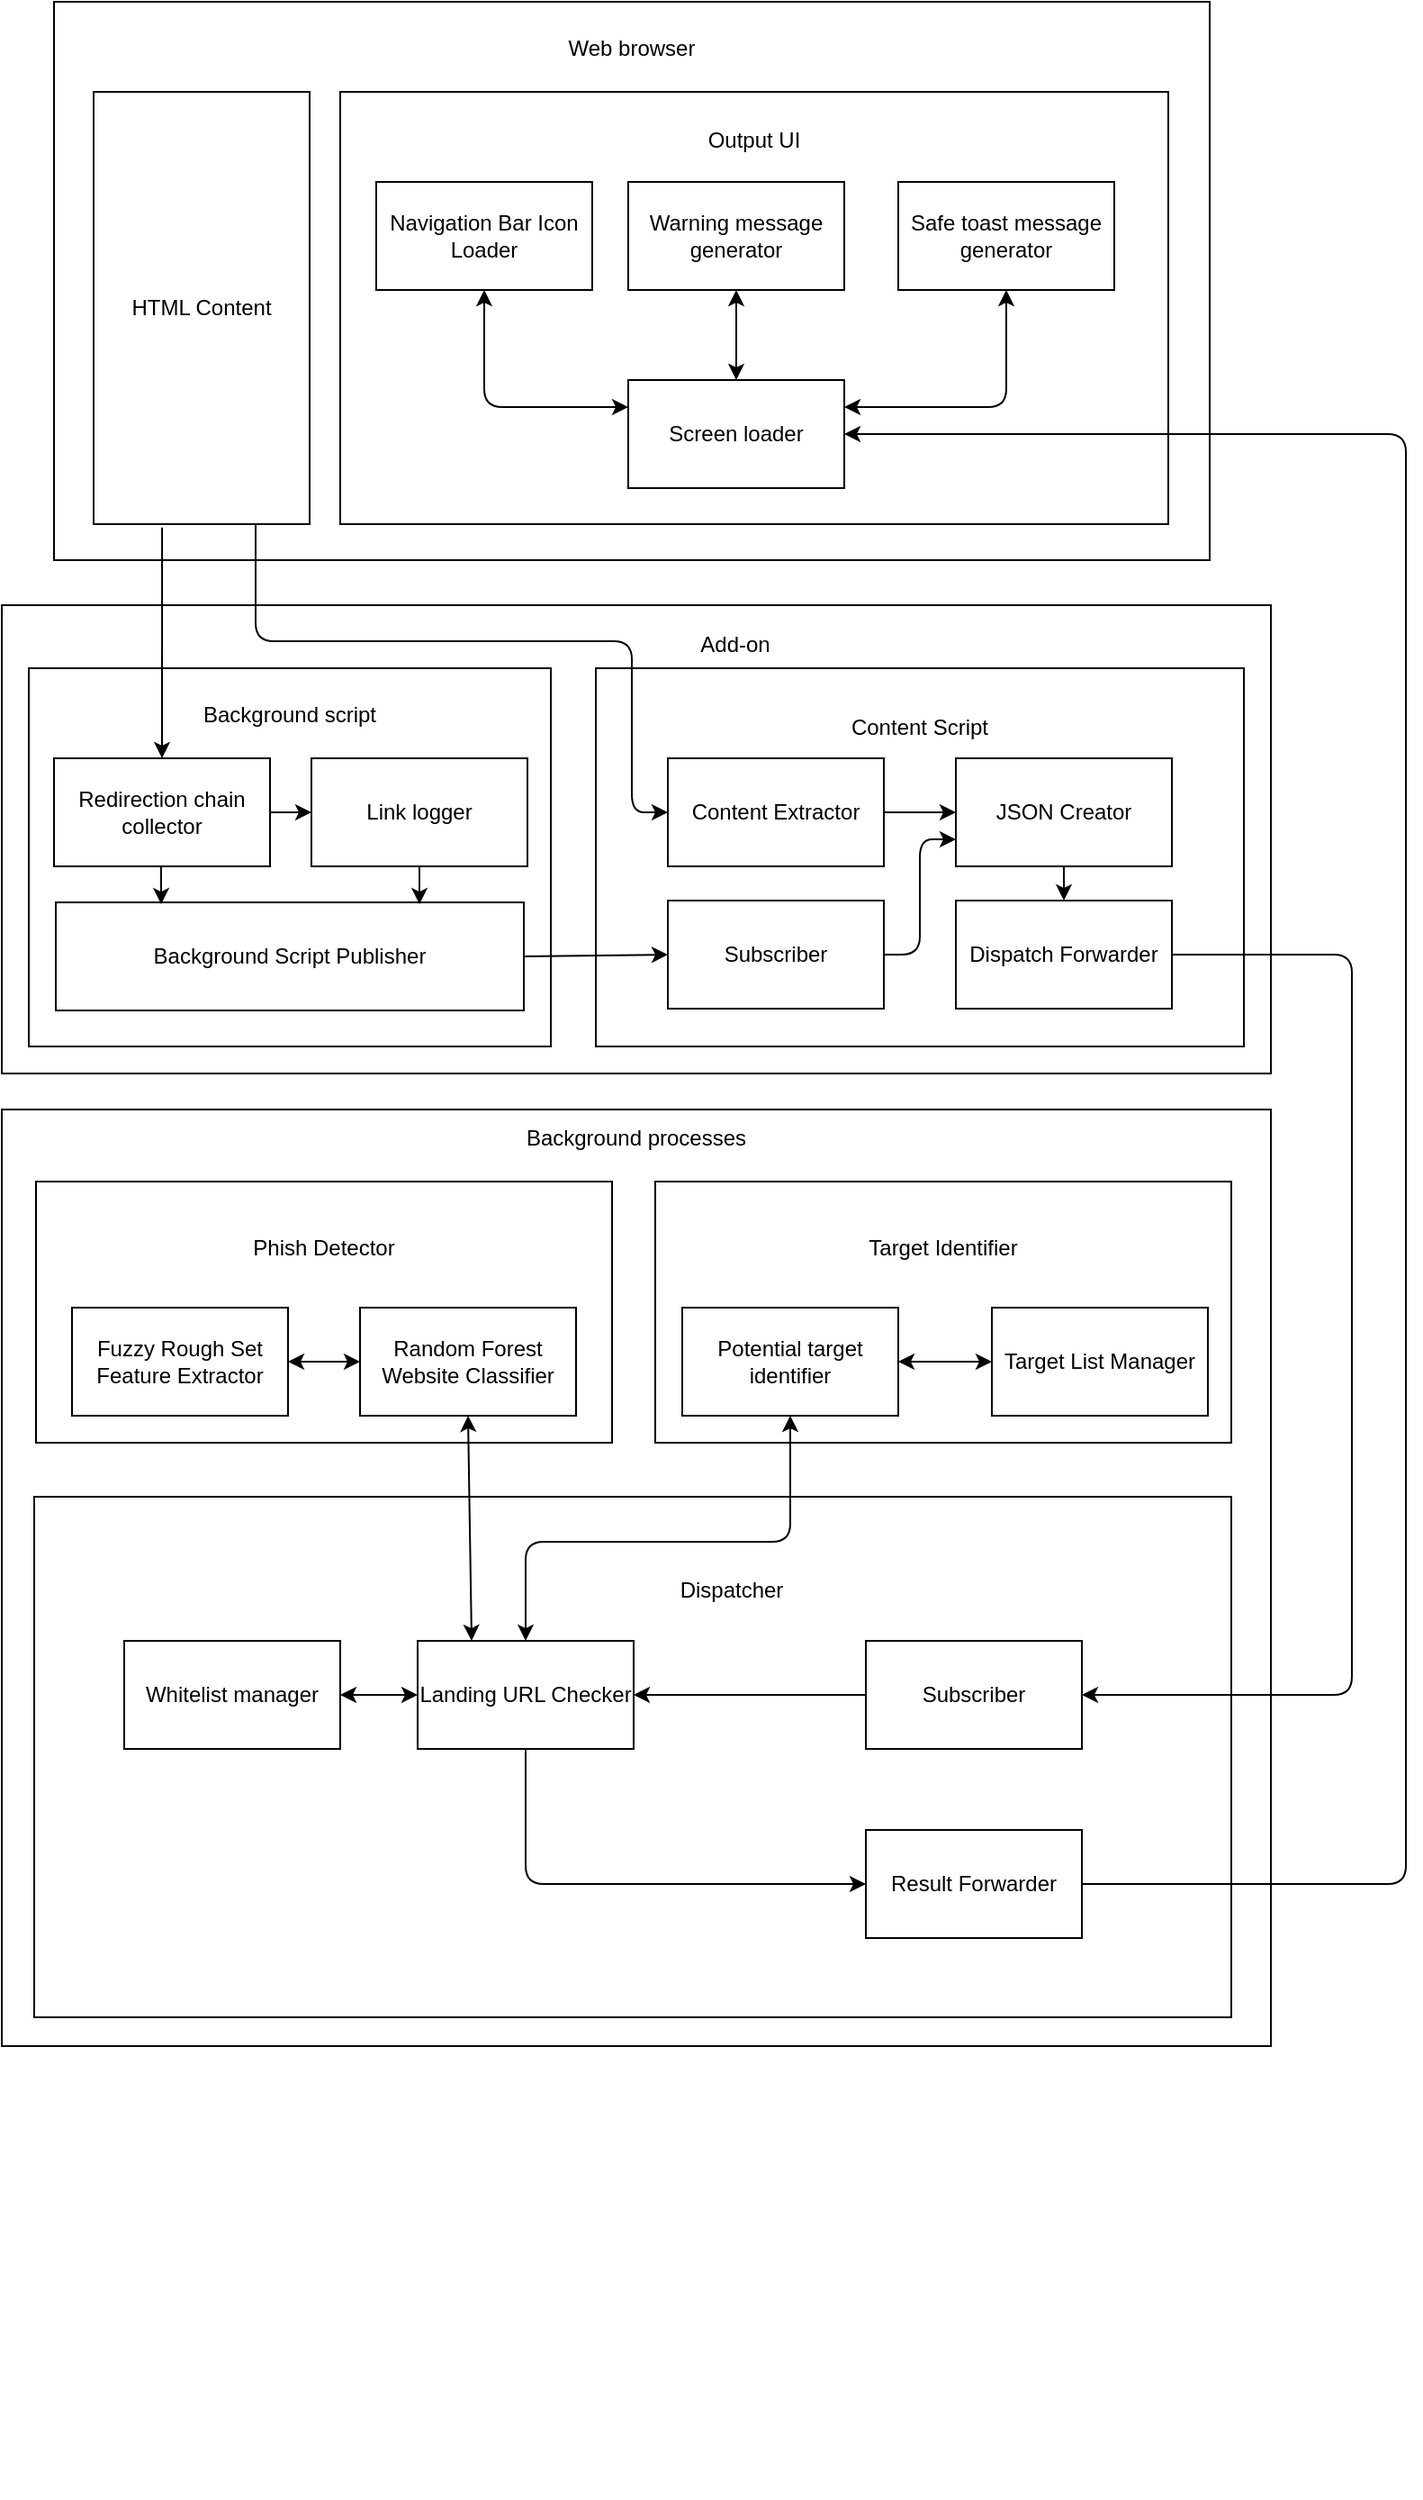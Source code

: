 <mxfile version="12.4.9" type="device"><diagram id="6a731a19-8d31-9384-78a2-239565b7b9f0" name="Page-1"><mxGraphModel dx="742" dy="523" grid="1" gridSize="10" guides="1" tooltips="1" connect="1" arrows="1" fold="1" page="1" pageScale="1" pageWidth="827" pageHeight="1169" background="#ffffff" math="0" shadow="0"><root><mxCell id="0"/><mxCell id="1" parent="0"/><mxCell id="X1zM5c3tIIHFI9Gdwkkb-2259" value="&lt;br&gt;&lt;br&gt;&lt;br&gt;&lt;br&gt;&lt;br&gt;&lt;br&gt;&lt;br&gt;&lt;br&gt;&lt;br&gt;&lt;br&gt;&lt;br&gt;&lt;br&gt;&lt;br&gt;&lt;br&gt;&lt;br&gt;&lt;br&gt;&lt;br&gt;&lt;br&gt;Background processes&lt;br&gt;&lt;br&gt;&lt;br&gt;&lt;br&gt;&lt;br&gt;&lt;br&gt;&lt;br&gt;&lt;br&gt;&lt;br&gt;&lt;br&gt;&lt;br&gt;&lt;br&gt;&lt;br&gt;&lt;br&gt;&lt;br&gt;&lt;br&gt;&lt;br&gt;&lt;br&gt;&lt;br&gt;&lt;br&gt;&lt;br&gt;&lt;br&gt;&lt;br&gt;&lt;br&gt;&lt;br&gt;&lt;br&gt;&lt;br&gt;&lt;br&gt;&lt;br&gt;&lt;br&gt;&lt;br&gt;&lt;br&gt;&lt;br&gt;&lt;br&gt;&lt;br&gt;&lt;br&gt;&lt;br&gt;&lt;br&gt;&lt;br&gt;&lt;br&gt;&lt;br&gt;&lt;br&gt;&lt;br&gt;&lt;br&gt;&lt;br&gt;&lt;br&gt;&lt;br&gt;&lt;br&gt;&lt;br&gt;&lt;br&gt;&lt;br&gt;&lt;br&gt;&lt;br&gt;" style="rounded=0;whiteSpace=wrap;html=1;strokeColor=#000000;fillColor=#ffffff;" parent="1" vertex="1"><mxGeometry x="240" y="1240" width="705" height="520" as="geometry"/></mxCell><mxCell id="jR7XkIpDsruuzWCzc8vN-25" value="Target Identifier&lt;br&gt;&lt;br&gt;&lt;br&gt;&lt;br&gt;&lt;br&gt;&lt;br&gt;" style="rounded=0;whiteSpace=wrap;html=1;strokeColor=#000000;fillColor=#ffffff;" parent="1" vertex="1"><mxGeometry x="603" y="1280" width="320" height="145" as="geometry"/></mxCell><mxCell id="jR7XkIpDsruuzWCzc8vN-21" value="Phish Detector&lt;br&gt;&lt;br&gt;&lt;br&gt;&lt;br&gt;&lt;br&gt;&lt;br&gt;" style="rounded=0;whiteSpace=wrap;html=1;strokeColor=#000000;fillColor=#ffffff;" parent="1" vertex="1"><mxGeometry x="259" y="1280" width="320" height="145" as="geometry"/></mxCell><mxCell id="X1zM5c3tIIHFI9Gdwkkb-2258" value="Web browser&lt;br&gt;&lt;br&gt;&lt;br&gt;&lt;br&gt;&lt;br&gt;&lt;br&gt;&lt;br&gt;&lt;br&gt;&lt;br&gt;&lt;br&gt;&lt;br&gt;&lt;br&gt;&lt;br&gt;&lt;br&gt;&lt;br&gt;&lt;br&gt;&lt;br&gt;&lt;br&gt;&lt;br&gt;" style="rounded=0;whiteSpace=wrap;html=1;" parent="1" vertex="1"><mxGeometry x="269" y="625" width="642" height="310" as="geometry"/></mxCell><mxCell id="jR7XkIpDsruuzWCzc8vN-2" value="Output UI&lt;br&gt;&lt;br&gt;&lt;br&gt;&lt;br&gt;&lt;br&gt;&lt;br&gt;&lt;br&gt;&lt;br&gt;&lt;br&gt;&lt;br&gt;&lt;br&gt;&lt;br&gt;&lt;br&gt;&lt;br&gt;" style="rounded=0;whiteSpace=wrap;html=1;" parent="1" vertex="1"><mxGeometry x="428" y="675" width="460" height="240" as="geometry"/></mxCell><mxCell id="X1zM5c3tIIHFI9Gdwkkb-2260" value="&amp;nbsp; &amp;nbsp; &amp;nbsp; &amp;nbsp; &amp;nbsp; &amp;nbsp; &amp;nbsp; &amp;nbsp; &amp;nbsp; &amp;nbsp; &amp;nbsp; &amp;nbsp; &amp;nbsp; &amp;nbsp; &amp;nbsp; &amp;nbsp; &amp;nbsp;Add-on&lt;br&gt;&lt;br&gt;&lt;br&gt;&lt;br&gt;&lt;br&gt;&lt;br&gt;&lt;br&gt;&lt;br&gt;&lt;br&gt;&lt;br&gt;&lt;br&gt;&lt;br&gt;&lt;br&gt;&lt;br&gt;&lt;br&gt;&lt;br&gt;" style="rounded=0;whiteSpace=wrap;html=1;" parent="1" vertex="1"><mxGeometry x="240" y="960" width="705" height="260" as="geometry"/></mxCell><mxCell id="X1zM5c3tIIHFI9Gdwkkb-2264" value="Background script&lt;br&gt;&lt;br&gt;&lt;br&gt;&lt;br&gt;&lt;br&gt;&lt;br&gt;&lt;br&gt;&lt;br&gt;&lt;br&gt;&lt;br&gt;&lt;br&gt;&lt;br&gt;" style="rounded=0;whiteSpace=wrap;html=1;" parent="1" vertex="1"><mxGeometry x="255" y="995" width="290" height="210" as="geometry"/></mxCell><mxCell id="X1zM5c3tIIHFI9Gdwkkb-2278" value="&amp;nbsp; &amp;nbsp; &amp;nbsp; &amp;nbsp; &amp;nbsp; &amp;nbsp; &amp;nbsp; &amp;nbsp; &amp;nbsp; &amp;nbsp; &amp;nbsp; &amp;nbsp; &amp;nbsp; &amp;nbsp; &amp;nbsp; &amp;nbsp; &amp;nbsp;Dispatcher&lt;br&gt;&lt;br&gt;&lt;br&gt;&lt;br&gt;&lt;br&gt;&lt;br&gt;&lt;br&gt;&lt;br&gt;&lt;br&gt;&lt;br&gt;&lt;br&gt;&lt;br&gt;&lt;br&gt;&lt;br&gt;" style="rounded=0;whiteSpace=wrap;html=1;" parent="1" vertex="1"><mxGeometry x="258" y="1455" width="665" height="289" as="geometry"/></mxCell><mxCell id="jR7XkIpDsruuzWCzc8vN-1" value="HTML Content" style="rounded=0;whiteSpace=wrap;html=1;" parent="1" vertex="1"><mxGeometry x="291" y="675" width="120" height="240" as="geometry"/></mxCell><mxCell id="jR7XkIpDsruuzWCzc8vN-3" value="Navigation Bar Icon Loader" style="rounded=0;whiteSpace=wrap;html=1;" parent="1" vertex="1"><mxGeometry x="448" y="725" width="120" height="60" as="geometry"/></mxCell><mxCell id="jR7XkIpDsruuzWCzc8vN-4" value="Screen loader" style="rounded=0;whiteSpace=wrap;html=1;" parent="1" vertex="1"><mxGeometry x="588" y="835" width="120" height="60" as="geometry"/></mxCell><mxCell id="jR7XkIpDsruuzWCzc8vN-5" value="Safe toast message generator" style="rounded=0;whiteSpace=wrap;html=1;" parent="1" vertex="1"><mxGeometry x="738" y="725" width="120" height="60" as="geometry"/></mxCell><mxCell id="jR7XkIpDsruuzWCzc8vN-6" value="Warning message generator" style="rounded=0;whiteSpace=wrap;html=1;" parent="1" vertex="1"><mxGeometry x="588" y="725" width="120" height="60" as="geometry"/></mxCell><mxCell id="jR7XkIpDsruuzWCzc8vN-7" value="Redirection chain collector" style="rounded=0;whiteSpace=wrap;html=1;" parent="1" vertex="1"><mxGeometry x="269" y="1045" width="120" height="60" as="geometry"/></mxCell><mxCell id="jR7XkIpDsruuzWCzc8vN-8" value="Link logger" style="rounded=0;whiteSpace=wrap;html=1;" parent="1" vertex="1"><mxGeometry x="412" y="1045" width="120" height="60" as="geometry"/></mxCell><mxCell id="jR7XkIpDsruuzWCzc8vN-9" value="Background Script Publisher" style="rounded=0;whiteSpace=wrap;html=1;" parent="1" vertex="1"><mxGeometry x="270" y="1125" width="260" height="60" as="geometry"/></mxCell><mxCell id="jR7XkIpDsruuzWCzc8vN-12" value="Content Script&lt;br&gt;&lt;br&gt;&lt;br&gt;&lt;br&gt;&lt;br&gt;&lt;br&gt;&lt;br&gt;&lt;br&gt;&lt;br&gt;&lt;br&gt;&lt;br&gt;" style="rounded=0;whiteSpace=wrap;html=1;" parent="1" vertex="1"><mxGeometry x="570" y="995" width="360" height="210" as="geometry"/></mxCell><mxCell id="jR7XkIpDsruuzWCzc8vN-13" value="Dispatch Forwarder" style="rounded=0;whiteSpace=wrap;html=1;" parent="1" vertex="1"><mxGeometry x="770" y="1124" width="120" height="60" as="geometry"/></mxCell><mxCell id="jR7XkIpDsruuzWCzc8vN-14" value="JSON Creator" style="rounded=0;whiteSpace=wrap;html=1;" parent="1" vertex="1"><mxGeometry x="770" y="1045" width="120" height="60" as="geometry"/></mxCell><mxCell id="jR7XkIpDsruuzWCzc8vN-15" value="Content Extractor" style="rounded=0;whiteSpace=wrap;html=1;" parent="1" vertex="1"><mxGeometry x="610" y="1045" width="120" height="60" as="geometry"/></mxCell><mxCell id="jR7XkIpDsruuzWCzc8vN-16" value="Subscriber" style="rounded=0;whiteSpace=wrap;html=1;" parent="1" vertex="1"><mxGeometry x="610" y="1124" width="120" height="60" as="geometry"/></mxCell><mxCell id="jR7XkIpDsruuzWCzc8vN-17" value="Random Forest&lt;br&gt;Website Classifier" style="rounded=0;whiteSpace=wrap;html=1;strokeColor=#000000;fillColor=#ffffff;" parent="1" vertex="1"><mxGeometry x="439" y="1350" width="120" height="60" as="geometry"/></mxCell><mxCell id="jR7XkIpDsruuzWCzc8vN-18" value="Fuzzy Rough Set&lt;br&gt;Feature Extractor" style="rounded=0;whiteSpace=wrap;html=1;strokeColor=#000000;fillColor=#ffffff;" parent="1" vertex="1"><mxGeometry x="279" y="1350" width="120" height="60" as="geometry"/></mxCell><mxCell id="jR7XkIpDsruuzWCzc8vN-20" value="Subscriber" style="rounded=0;whiteSpace=wrap;html=1;strokeColor=#000000;fillColor=#ffffff;" parent="1" vertex="1"><mxGeometry x="720" y="1535" width="120" height="60" as="geometry"/></mxCell><mxCell id="jR7XkIpDsruuzWCzc8vN-22" value="Target List Manager" style="rounded=0;whiteSpace=wrap;html=1;strokeColor=#000000;fillColor=#ffffff;" parent="1" vertex="1"><mxGeometry x="790" y="1350" width="120" height="60" as="geometry"/></mxCell><mxCell id="jR7XkIpDsruuzWCzc8vN-23" value="Potential target identifier" style="rounded=0;whiteSpace=wrap;html=1;strokeColor=#000000;fillColor=#ffffff;" parent="1" vertex="1"><mxGeometry x="618" y="1350" width="120" height="60" as="geometry"/></mxCell><mxCell id="jR7XkIpDsruuzWCzc8vN-24" value="Whitelist manager" style="rounded=0;whiteSpace=wrap;html=1;strokeColor=#000000;fillColor=#ffffff;" parent="1" vertex="1"><mxGeometry x="308" y="1535" width="120" height="60" as="geometry"/></mxCell><mxCell id="jR7XkIpDsruuzWCzc8vN-26" value="Result Forwarder" style="rounded=0;whiteSpace=wrap;html=1;strokeColor=#000000;fillColor=#ffffff;" parent="1" vertex="1"><mxGeometry x="720" y="1640" width="120" height="60" as="geometry"/></mxCell><mxCell id="jR7XkIpDsruuzWCzc8vN-27" value="Landing URL Checker" style="rounded=0;whiteSpace=wrap;html=1;strokeColor=#000000;fillColor=#ffffff;" parent="1" vertex="1"><mxGeometry x="471" y="1535" width="120" height="60" as="geometry"/></mxCell><mxCell id="jR7XkIpDsruuzWCzc8vN-29" value="" style="endArrow=classic;html=1;exitX=0.317;exitY=1.008;exitDx=0;exitDy=0;entryX=0.5;entryY=0;entryDx=0;entryDy=0;exitPerimeter=0;" parent="1" source="jR7XkIpDsruuzWCzc8vN-1" target="jR7XkIpDsruuzWCzc8vN-7" edge="1"><mxGeometry width="50" height="50" relative="1" as="geometry"><mxPoint x="310" y="990" as="sourcePoint"/><mxPoint x="360" y="940" as="targetPoint"/></mxGeometry></mxCell><mxCell id="jR7XkIpDsruuzWCzc8vN-30" value="" style="endArrow=classic;html=1;exitX=1;exitY=0.5;exitDx=0;exitDy=0;entryX=0;entryY=0.5;entryDx=0;entryDy=0;" parent="1" source="jR7XkIpDsruuzWCzc8vN-7" target="jR7XkIpDsruuzWCzc8vN-8" edge="1"><mxGeometry width="50" height="50" relative="1" as="geometry"><mxPoint x="290" y="1030" as="sourcePoint"/><mxPoint x="340" y="980" as="targetPoint"/></mxGeometry></mxCell><mxCell id="jR7XkIpDsruuzWCzc8vN-32" value="" style="endArrow=classic;html=1;exitX=0.5;exitY=1;exitDx=0;exitDy=0;entryX=0.777;entryY=0.017;entryDx=0;entryDy=0;entryPerimeter=0;" parent="1" source="jR7XkIpDsruuzWCzc8vN-8" target="jR7XkIpDsruuzWCzc8vN-9" edge="1"><mxGeometry width="50" height="50" relative="1" as="geometry"><mxPoint x="300" y="1030" as="sourcePoint"/><mxPoint x="350" y="980" as="targetPoint"/></mxGeometry></mxCell><mxCell id="jR7XkIpDsruuzWCzc8vN-33" value="" style="endArrow=classic;html=1;exitX=1;exitY=0.5;exitDx=0;exitDy=0;entryX=0;entryY=0.5;entryDx=0;entryDy=0;" parent="1" source="jR7XkIpDsruuzWCzc8vN-9" target="jR7XkIpDsruuzWCzc8vN-16" edge="1"><mxGeometry width="50" height="50" relative="1" as="geometry"><mxPoint x="310" y="1040" as="sourcePoint"/><mxPoint x="360" y="990" as="targetPoint"/></mxGeometry></mxCell><mxCell id="jR7XkIpDsruuzWCzc8vN-34" value="" style="endArrow=classic;html=1;exitX=1;exitY=0.5;exitDx=0;exitDy=0;entryX=0;entryY=0.75;entryDx=0;entryDy=0;" parent="1" source="jR7XkIpDsruuzWCzc8vN-16" target="jR7XkIpDsruuzWCzc8vN-14" edge="1"><mxGeometry width="50" height="50" relative="1" as="geometry"><mxPoint x="640" y="1030" as="sourcePoint"/><mxPoint x="690" y="980" as="targetPoint"/><Array as="points"><mxPoint x="750" y="1154"/><mxPoint x="750" y="1090"/></Array></mxGeometry></mxCell><mxCell id="jR7XkIpDsruuzWCzc8vN-35" value="" style="endArrow=classic;html=1;exitX=1;exitY=0.5;exitDx=0;exitDy=0;entryX=0;entryY=0.5;entryDx=0;entryDy=0;" parent="1" source="jR7XkIpDsruuzWCzc8vN-15" target="jR7XkIpDsruuzWCzc8vN-14" edge="1"><mxGeometry width="50" height="50" relative="1" as="geometry"><mxPoint x="650" y="1040" as="sourcePoint"/><mxPoint x="700" y="990" as="targetPoint"/></mxGeometry></mxCell><mxCell id="jR7XkIpDsruuzWCzc8vN-36" value="" style="endArrow=classic;html=1;exitX=0.5;exitY=1;exitDx=0;exitDy=0;entryX=0.5;entryY=0;entryDx=0;entryDy=0;" parent="1" source="jR7XkIpDsruuzWCzc8vN-14" target="jR7XkIpDsruuzWCzc8vN-13" edge="1"><mxGeometry width="50" height="50" relative="1" as="geometry"><mxPoint x="738" y="1050" as="sourcePoint"/><mxPoint x="788" y="1000" as="targetPoint"/></mxGeometry></mxCell><mxCell id="jR7XkIpDsruuzWCzc8vN-37" value="" style="endArrow=classic;startArrow=classic;html=1;exitX=0.5;exitY=1;exitDx=0;exitDy=0;entryX=0;entryY=0.25;entryDx=0;entryDy=0;" parent="1" source="jR7XkIpDsruuzWCzc8vN-3" target="jR7XkIpDsruuzWCzc8vN-4" edge="1"><mxGeometry width="50" height="50" relative="1" as="geometry"><mxPoint x="480" y="900" as="sourcePoint"/><mxPoint x="530" y="850" as="targetPoint"/><Array as="points"><mxPoint x="508" y="850"/></Array></mxGeometry></mxCell><mxCell id="jR7XkIpDsruuzWCzc8vN-38" value="" style="endArrow=classic;startArrow=classic;html=1;entryX=0.5;entryY=1;entryDx=0;entryDy=0;exitX=0.5;exitY=0;exitDx=0;exitDy=0;" parent="1" source="jR7XkIpDsruuzWCzc8vN-4" target="jR7XkIpDsruuzWCzc8vN-6" edge="1"><mxGeometry width="50" height="50" relative="1" as="geometry"><mxPoint x="490" y="910" as="sourcePoint"/><mxPoint x="540" y="860" as="targetPoint"/></mxGeometry></mxCell><mxCell id="jR7XkIpDsruuzWCzc8vN-39" value="" style="endArrow=classic;startArrow=classic;html=1;entryX=0.5;entryY=1;entryDx=0;entryDy=0;exitX=1;exitY=0.25;exitDx=0;exitDy=0;" parent="1" source="jR7XkIpDsruuzWCzc8vN-4" target="jR7XkIpDsruuzWCzc8vN-5" edge="1"><mxGeometry width="50" height="50" relative="1" as="geometry"><mxPoint x="500" y="920" as="sourcePoint"/><mxPoint x="550" y="870" as="targetPoint"/><Array as="points"><mxPoint x="798" y="850"/></Array></mxGeometry></mxCell><mxCell id="jR7XkIpDsruuzWCzc8vN-41" value="" style="endArrow=classic;startArrow=classic;html=1;exitX=1;exitY=0.5;exitDx=0;exitDy=0;entryX=0;entryY=0.5;entryDx=0;entryDy=0;" parent="1" source="jR7XkIpDsruuzWCzc8vN-18" target="jR7XkIpDsruuzWCzc8vN-17" edge="1"><mxGeometry width="50" height="50" relative="1" as="geometry"><mxPoint x="400" y="1540" as="sourcePoint"/><mxPoint x="450" y="1490" as="targetPoint"/></mxGeometry></mxCell><mxCell id="jR7XkIpDsruuzWCzc8vN-42" value="" style="endArrow=classic;startArrow=classic;html=1;entryX=0;entryY=0.5;entryDx=0;entryDy=0;exitX=1;exitY=0.5;exitDx=0;exitDy=0;" parent="1" source="jR7XkIpDsruuzWCzc8vN-23" target="jR7XkIpDsruuzWCzc8vN-22" edge="1"><mxGeometry width="50" height="50" relative="1" as="geometry"><mxPoint x="750" y="1390" as="sourcePoint"/><mxPoint x="460" y="1500" as="targetPoint"/></mxGeometry></mxCell><mxCell id="jR7XkIpDsruuzWCzc8vN-43" value="" style="endArrow=classic;startArrow=classic;html=1;entryX=0.5;entryY=1;entryDx=0;entryDy=0;exitX=0.25;exitY=0;exitDx=0;exitDy=0;" parent="1" source="jR7XkIpDsruuzWCzc8vN-27" target="jR7XkIpDsruuzWCzc8vN-17" edge="1"><mxGeometry width="50" height="50" relative="1" as="geometry"><mxPoint x="420" y="1560" as="sourcePoint"/><mxPoint x="470" y="1510" as="targetPoint"/></mxGeometry></mxCell><mxCell id="jR7XkIpDsruuzWCzc8vN-44" value="" style="endArrow=classic;startArrow=classic;html=1;entryX=0.5;entryY=1;entryDx=0;entryDy=0;exitX=0.5;exitY=0;exitDx=0;exitDy=0;" parent="1" source="jR7XkIpDsruuzWCzc8vN-27" target="jR7XkIpDsruuzWCzc8vN-23" edge="1"><mxGeometry width="50" height="50" relative="1" as="geometry"><mxPoint x="430" y="1570" as="sourcePoint"/><mxPoint x="480" y="1520" as="targetPoint"/><Array as="points"><mxPoint x="531" y="1480"/><mxPoint x="678" y="1480"/></Array></mxGeometry></mxCell><mxCell id="jR7XkIpDsruuzWCzc8vN-45" value="" style="endArrow=classic;html=1;entryX=1;entryY=0.5;entryDx=0;entryDy=0;exitX=0;exitY=0.5;exitDx=0;exitDy=0;" parent="1" source="jR7XkIpDsruuzWCzc8vN-20" target="jR7XkIpDsruuzWCzc8vN-27" edge="1"><mxGeometry width="50" height="50" relative="1" as="geometry"><mxPoint x="500" y="1680" as="sourcePoint"/><mxPoint x="550" y="1630" as="targetPoint"/></mxGeometry></mxCell><mxCell id="jR7XkIpDsruuzWCzc8vN-46" value="" style="endArrow=classic;startArrow=classic;html=1;exitX=1;exitY=0.5;exitDx=0;exitDy=0;entryX=0;entryY=0.5;entryDx=0;entryDy=0;" parent="1" source="jR7XkIpDsruuzWCzc8vN-24" target="jR7XkIpDsruuzWCzc8vN-27" edge="1"><mxGeometry width="50" height="50" relative="1" as="geometry"><mxPoint x="440" y="1580" as="sourcePoint"/><mxPoint x="490" y="1530" as="targetPoint"/></mxGeometry></mxCell><mxCell id="jR7XkIpDsruuzWCzc8vN-47" value="" style="endArrow=classic;html=1;entryX=0;entryY=0.5;entryDx=0;entryDy=0;exitX=0.5;exitY=1;exitDx=0;exitDy=0;" parent="1" source="jR7XkIpDsruuzWCzc8vN-27" target="jR7XkIpDsruuzWCzc8vN-26" edge="1"><mxGeometry width="50" height="50" relative="1" as="geometry"><mxPoint x="730" y="1575" as="sourcePoint"/><mxPoint x="606.5" y="1575" as="targetPoint"/><Array as="points"><mxPoint x="531" y="1670"/></Array></mxGeometry></mxCell><mxCell id="jR7XkIpDsruuzWCzc8vN-49" value="" style="endArrow=classic;html=1;exitX=1;exitY=0.5;exitDx=0;exitDy=0;entryX=1;entryY=0.5;entryDx=0;entryDy=0;" parent="1" source="jR7XkIpDsruuzWCzc8vN-13" target="jR7XkIpDsruuzWCzc8vN-20" edge="1"><mxGeometry width="50" height="50" relative="1" as="geometry"><mxPoint x="990" y="1290" as="sourcePoint"/><mxPoint x="1000" y="1470" as="targetPoint"/><Array as="points"><mxPoint x="990" y="1154"/><mxPoint x="990" y="1565"/></Array></mxGeometry></mxCell><mxCell id="jR7XkIpDsruuzWCzc8vN-50" value="" style="endArrow=classic;html=1;exitX=1;exitY=0.5;exitDx=0;exitDy=0;entryX=1;entryY=0.5;entryDx=0;entryDy=0;" parent="1" source="jR7XkIpDsruuzWCzc8vN-26" target="jR7XkIpDsruuzWCzc8vN-4" edge="1"><mxGeometry width="50" height="50" relative="1" as="geometry"><mxPoint x="1020" y="1680" as="sourcePoint"/><mxPoint x="1020" y="1390" as="targetPoint"/><Array as="points"><mxPoint x="1020" y="1670"/><mxPoint x="1020" y="865"/></Array></mxGeometry></mxCell><mxCell id="jR7XkIpDsruuzWCzc8vN-52" value="" style="endArrow=classic;html=1;exitX=0.5;exitY=1;exitDx=0;exitDy=0;entryX=0.777;entryY=0.017;entryDx=0;entryDy=0;entryPerimeter=0;" parent="1" edge="1"><mxGeometry width="50" height="50" relative="1" as="geometry"><mxPoint x="328.5" y="1105" as="sourcePoint"/><mxPoint x="328.52" y="1126.02" as="targetPoint"/></mxGeometry></mxCell><mxCell id="jR7XkIpDsruuzWCzc8vN-54" value="" style="endArrow=classic;html=1;exitX=0.75;exitY=1;exitDx=0;exitDy=0;entryX=0;entryY=0.5;entryDx=0;entryDy=0;" parent="1" source="jR7XkIpDsruuzWCzc8vN-1" target="jR7XkIpDsruuzWCzc8vN-15" edge="1"><mxGeometry width="50" height="50" relative="1" as="geometry"><mxPoint x="550" y="1020" as="sourcePoint"/><mxPoint x="600" y="970" as="targetPoint"/><Array as="points"><mxPoint x="381" y="980"/><mxPoint x="590" y="980"/><mxPoint x="590" y="1075"/></Array></mxGeometry></mxCell></root></mxGraphModel></diagram></mxfile>